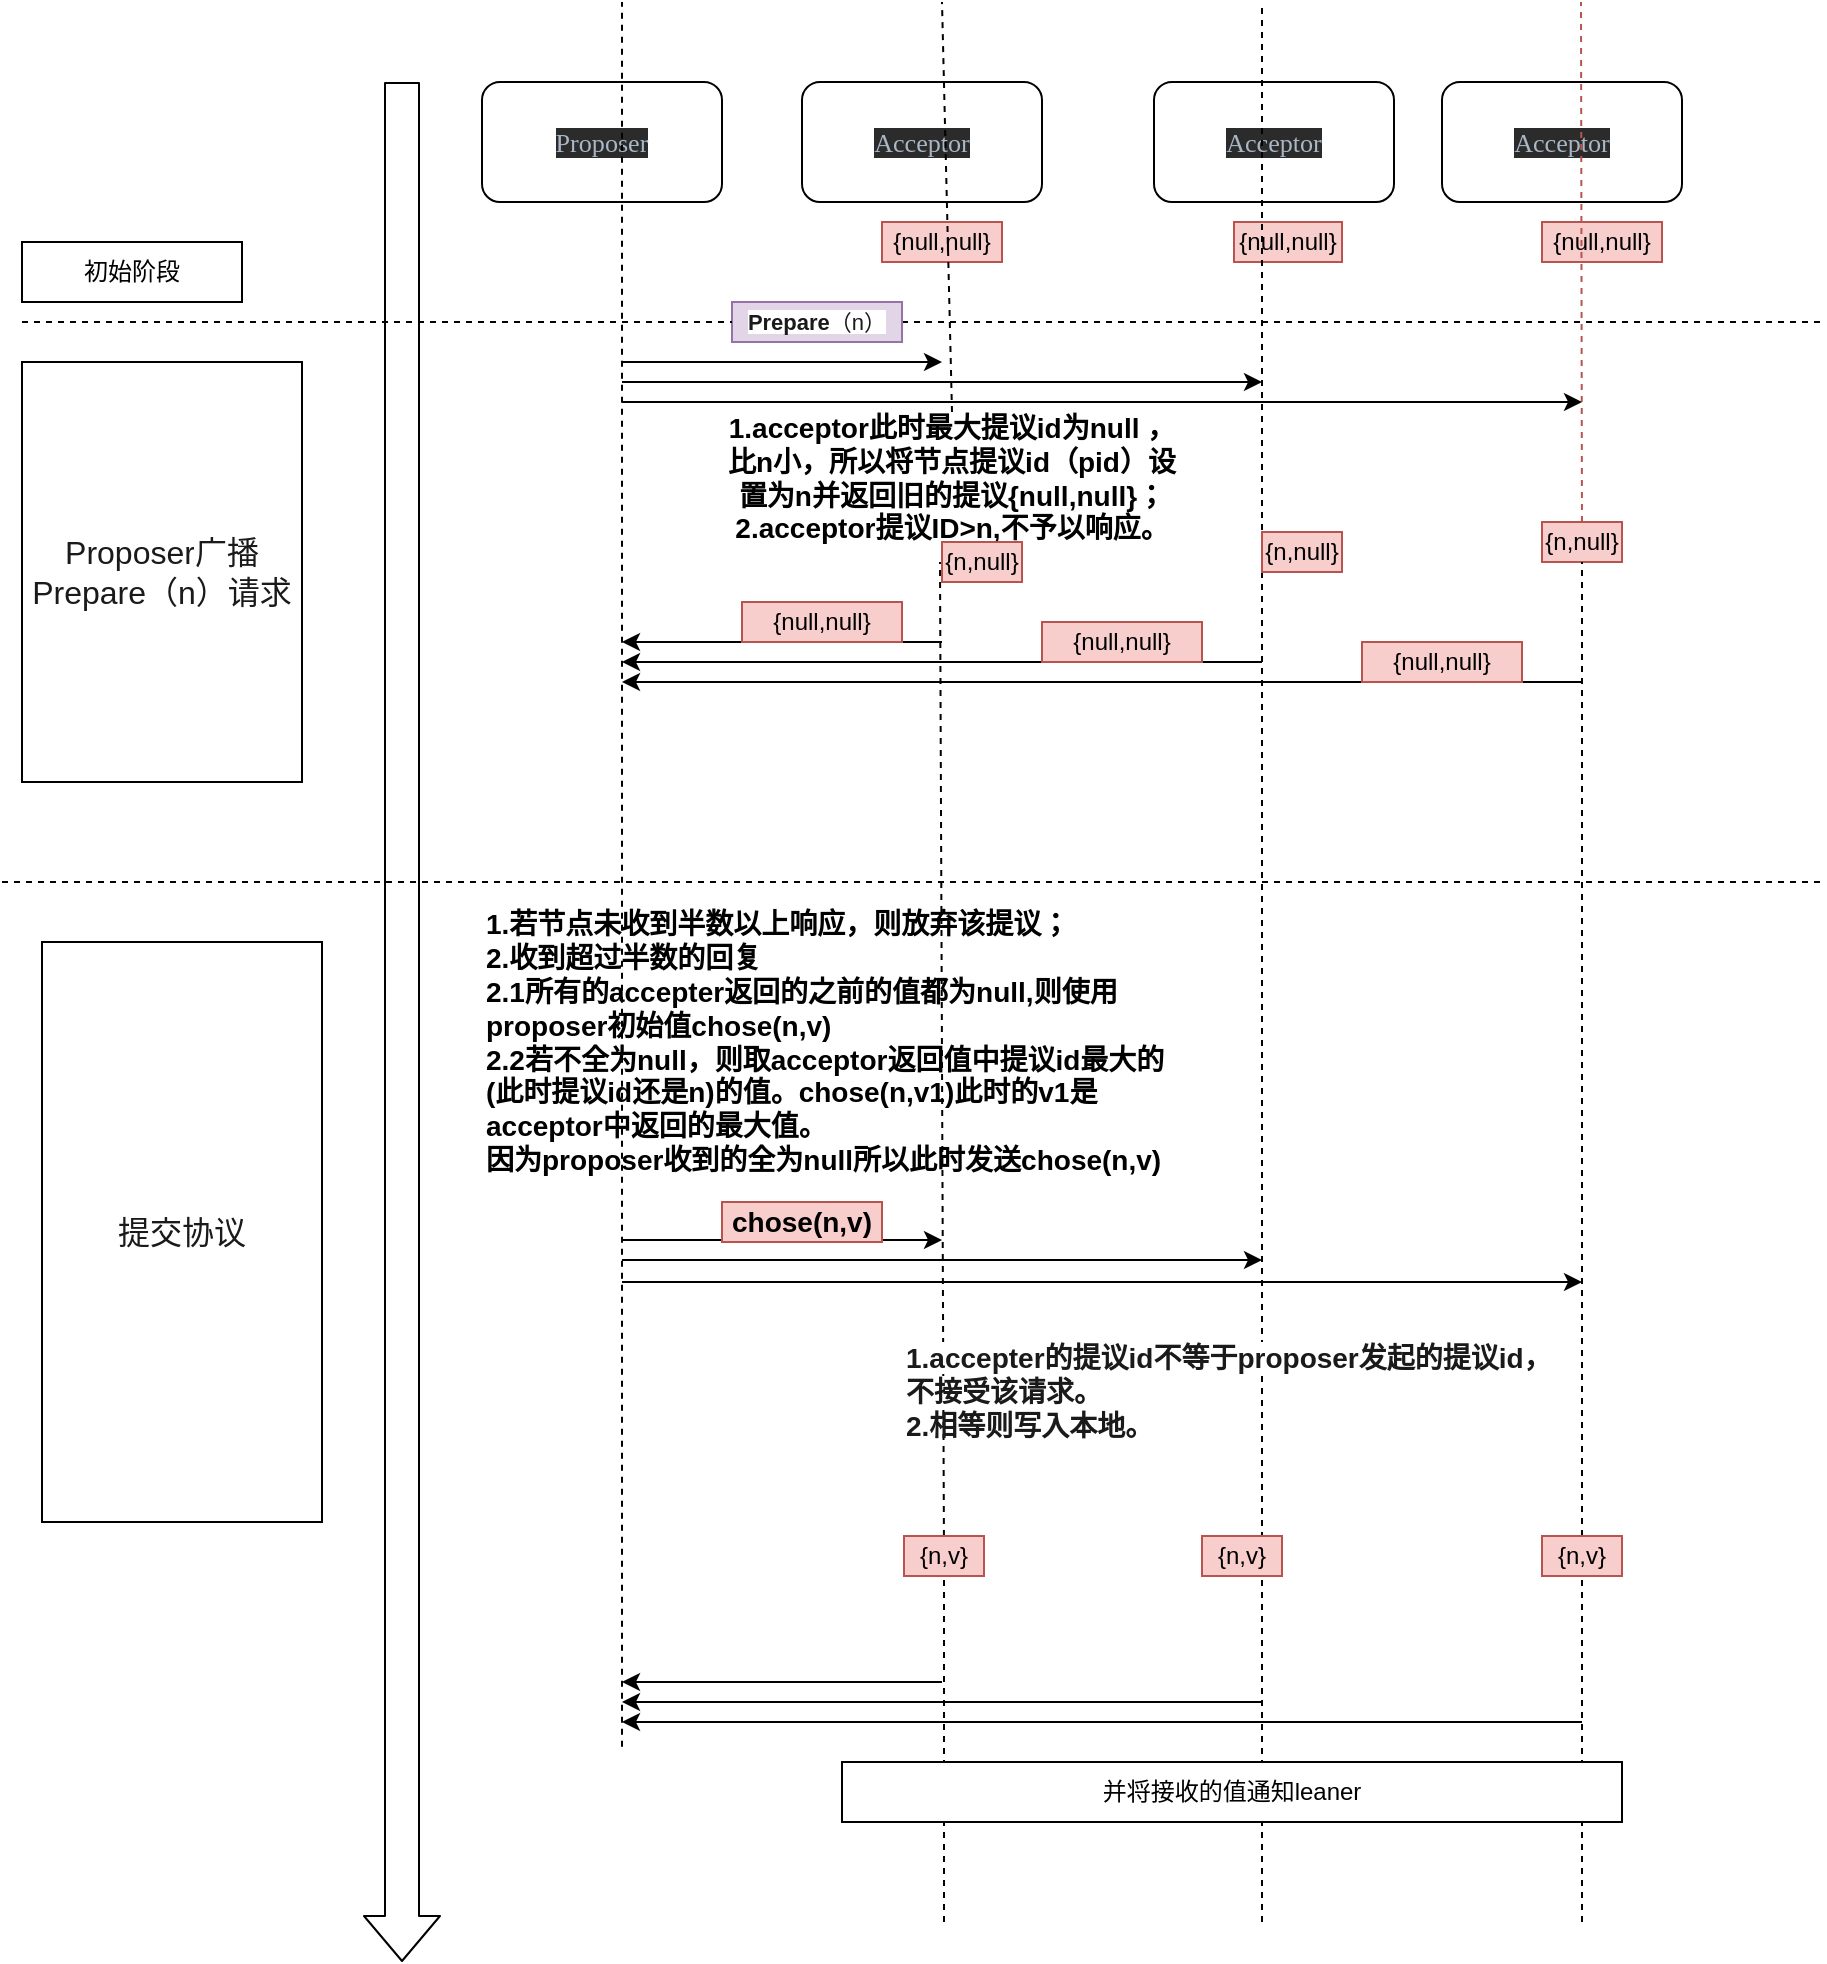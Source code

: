 <mxfile version="12.9.7" type="github">
  <diagram id="-iiCeYNtMU6fgaRHBpvb" name="Page-1">
    <mxGraphModel dx="1141" dy="615" grid="1" gridSize="10" guides="1" tooltips="1" connect="1" arrows="1" fold="1" page="1" pageScale="1" pageWidth="1169" pageHeight="1654" math="0" shadow="0">
      <root>
        <mxCell id="0" />
        <mxCell id="1" parent="0" />
        <mxCell id="RpWfjzz3jhVVTWJDjWZ9-1" value="&lt;pre style=&quot;background-color: #2b2b2b ; color: #a9b7c6 ; font-family: &amp;#34;consolas&amp;#34; ; font-size: 9.8pt&quot;&gt;Proposer&lt;/pre&gt;" style="rounded=1;whiteSpace=wrap;html=1;" parent="1" vertex="1">
          <mxGeometry x="250" y="80" width="120" height="60" as="geometry" />
        </mxCell>
        <mxCell id="RpWfjzz3jhVVTWJDjWZ9-6" value="&lt;pre style=&quot;background-color: #2b2b2b ; color: #a9b7c6 ; font-family: &amp;#34;consolas&amp;#34; ; font-size: 9.8pt&quot;&gt;&lt;pre style=&quot;font-family: &amp;#34;consolas&amp;#34; ; font-size: 9.8pt&quot;&gt;Acceptor&lt;/pre&gt;&lt;/pre&gt;" style="rounded=1;whiteSpace=wrap;html=1;" parent="1" vertex="1">
          <mxGeometry x="410" y="80" width="120" height="60" as="geometry" />
        </mxCell>
        <mxCell id="RpWfjzz3jhVVTWJDjWZ9-7" value="&lt;pre style=&quot;background-color: #2b2b2b ; color: #a9b7c6 ; font-family: &amp;#34;consolas&amp;#34; ; font-size: 9.8pt&quot;&gt;&lt;pre style=&quot;font-family: &amp;#34;consolas&amp;#34; ; font-size: 9.8pt&quot;&gt;Acceptor&lt;/pre&gt;&lt;/pre&gt;" style="rounded=1;whiteSpace=wrap;html=1;" parent="1" vertex="1">
          <mxGeometry x="586" y="80" width="120" height="60" as="geometry" />
        </mxCell>
        <mxCell id="RpWfjzz3jhVVTWJDjWZ9-8" value="" style="shape=flexArrow;endArrow=classic;html=1;width=17;endSize=7.17;" parent="1" edge="1">
          <mxGeometry width="50" height="50" relative="1" as="geometry">
            <mxPoint x="210" y="80" as="sourcePoint" />
            <mxPoint x="210" y="1020" as="targetPoint" />
          </mxGeometry>
        </mxCell>
        <mxCell id="RpWfjzz3jhVVTWJDjWZ9-9" value="" style="endArrow=none;dashed=1;html=1;" parent="1" source="RpWfjzz3jhVVTWJDjWZ9-34" edge="1">
          <mxGeometry width="50" height="50" relative="1" as="geometry">
            <mxPoint x="20" y="200" as="sourcePoint" />
            <mxPoint x="920" y="200" as="targetPoint" />
          </mxGeometry>
        </mxCell>
        <mxCell id="RpWfjzz3jhVVTWJDjWZ9-10" value="&lt;pre style=&quot;background-color: #2b2b2b ; color: #a9b7c6 ; font-family: &amp;#34;consolas&amp;#34; ; font-size: 9.8pt&quot;&gt;&lt;pre style=&quot;font-family: &amp;#34;consolas&amp;#34; ; font-size: 9.8pt&quot;&gt;Acceptor&lt;/pre&gt;&lt;/pre&gt;" style="rounded=1;whiteSpace=wrap;html=1;" parent="1" vertex="1">
          <mxGeometry x="730" y="80" width="120" height="60" as="geometry" />
        </mxCell>
        <mxCell id="RpWfjzz3jhVVTWJDjWZ9-12" value="初始阶段" style="rounded=0;whiteSpace=wrap;html=1;" parent="1" vertex="1">
          <mxGeometry x="20" y="160" width="110" height="30" as="geometry" />
        </mxCell>
        <mxCell id="RpWfjzz3jhVVTWJDjWZ9-13" value="{null,null}" style="text;html=1;strokeColor=#b85450;fillColor=#f8cecc;align=center;verticalAlign=middle;whiteSpace=wrap;rounded=0;" parent="1" vertex="1">
          <mxGeometry x="450" y="150" width="60" height="20" as="geometry" />
        </mxCell>
        <mxCell id="RpWfjzz3jhVVTWJDjWZ9-15" value="{null,null}" style="text;html=1;strokeColor=#b85450;fillColor=#f8cecc;align=center;verticalAlign=middle;whiteSpace=wrap;rounded=0;" parent="1" vertex="1">
          <mxGeometry x="626" y="150" width="54" height="20" as="geometry" />
        </mxCell>
        <mxCell id="RpWfjzz3jhVVTWJDjWZ9-16" value="{null,null}" style="text;html=1;strokeColor=#b85450;fillColor=#f8cecc;align=center;verticalAlign=middle;whiteSpace=wrap;rounded=0;" parent="1" vertex="1">
          <mxGeometry x="780" y="150" width="60" height="20" as="geometry" />
        </mxCell>
        <mxCell id="RpWfjzz3jhVVTWJDjWZ9-18" value="&lt;span style=&quot;color: rgb(26 , 26 , 26) ; font-family: , &amp;#34;blinkmacsystemfont&amp;#34; , &amp;#34;helvetica neue&amp;#34; , &amp;#34;pingfang sc&amp;#34; , &amp;#34;microsoft yahei&amp;#34; , &amp;#34;source han sans sc&amp;#34; , &amp;#34;noto sans cjk sc&amp;#34; , &amp;#34;wenquanyi micro hei&amp;#34; , sans-serif ; font-size: medium ; text-align: left ; background-color: rgb(255 , 255 , 255)&quot;&gt;Proposer&lt;/span&gt;&lt;span style=&quot;color: rgb(26 , 26 , 26) ; font-family: , &amp;#34;blinkmacsystemfont&amp;#34; , &amp;#34;helvetica neue&amp;#34; , &amp;#34;pingfang sc&amp;#34; , &amp;#34;microsoft yahei&amp;#34; , &amp;#34;source han sans sc&amp;#34; , &amp;#34;noto sans cjk sc&amp;#34; , &amp;#34;wenquanyi micro hei&amp;#34; , sans-serif ; font-size: medium ; text-align: left ; background-color: rgb(255 , 255 , 255)&quot;&gt;广播Prepare（n）请求&lt;/span&gt;" style="rounded=0;whiteSpace=wrap;html=1;" parent="1" vertex="1">
          <mxGeometry x="20" y="220" width="140" height="210" as="geometry" />
        </mxCell>
        <mxCell id="RpWfjzz3jhVVTWJDjWZ9-19" value="" style="endArrow=none;dashed=1;html=1;" parent="1" edge="1">
          <mxGeometry width="50" height="50" relative="1" as="geometry">
            <mxPoint x="320" y="912.4" as="sourcePoint" />
            <mxPoint x="320" y="40" as="targetPoint" />
          </mxGeometry>
        </mxCell>
        <mxCell id="RpWfjzz3jhVVTWJDjWZ9-20" value="" style="endArrow=none;dashed=1;html=1;exitX=0.5;exitY=0;exitDx=0;exitDy=0;" parent="1" source="RpWfjzz3jhVVTWJDjWZ9-26" edge="1">
          <mxGeometry width="50" height="50" relative="1" as="geometry">
            <mxPoint x="480" y="912.4" as="sourcePoint" />
            <mxPoint x="480" y="40" as="targetPoint" />
          </mxGeometry>
        </mxCell>
        <mxCell id="RpWfjzz3jhVVTWJDjWZ9-21" value="" style="endArrow=none;dashed=1;html=1;" parent="1" edge="1">
          <mxGeometry width="50" height="50" relative="1" as="geometry">
            <mxPoint x="640" y="1000" as="sourcePoint" />
            <mxPoint x="640" y="40" as="targetPoint" />
          </mxGeometry>
        </mxCell>
        <mxCell id="RpWfjzz3jhVVTWJDjWZ9-22" value="" style="endArrow=none;dashed=1;html=1;fillColor=#f8cecc;strokeColor=#b85450;" parent="1" source="RpWfjzz3jhVVTWJDjWZ9-31" edge="1">
          <mxGeometry width="50" height="50" relative="1" as="geometry">
            <mxPoint x="799.5" y="912.4" as="sourcePoint" />
            <mxPoint x="799.5" y="40" as="targetPoint" />
          </mxGeometry>
        </mxCell>
        <mxCell id="RpWfjzz3jhVVTWJDjWZ9-23" value="" style="endArrow=classic;html=1;" parent="1" edge="1">
          <mxGeometry width="50" height="50" relative="1" as="geometry">
            <mxPoint x="320" y="220" as="sourcePoint" />
            <mxPoint x="480" y="220" as="targetPoint" />
          </mxGeometry>
        </mxCell>
        <mxCell id="RpWfjzz3jhVVTWJDjWZ9-24" value="" style="endArrow=classic;html=1;" parent="1" edge="1">
          <mxGeometry width="50" height="50" relative="1" as="geometry">
            <mxPoint x="320" y="230" as="sourcePoint" />
            <mxPoint x="640" y="230" as="targetPoint" />
          </mxGeometry>
        </mxCell>
        <mxCell id="RpWfjzz3jhVVTWJDjWZ9-25" value="" style="endArrow=classic;html=1;" parent="1" edge="1">
          <mxGeometry width="50" height="50" relative="1" as="geometry">
            <mxPoint x="320" y="240" as="sourcePoint" />
            <mxPoint x="800" y="240" as="targetPoint" />
          </mxGeometry>
        </mxCell>
        <mxCell id="RpWfjzz3jhVVTWJDjWZ9-26" value="&lt;b&gt;&lt;font style=&quot;font-size: 14px&quot;&gt;1.acceptor此时最大提议id为null ，比n小，所以将节点提议id（pid）设置为n并返回旧的提议{null,null}；&lt;br&gt;2.acceptor提议ID&amp;gt;n,不予以响应。&lt;/font&gt;&lt;/b&gt;" style="text;html=1;strokeColor=none;fillColor=none;align=center;verticalAlign=middle;whiteSpace=wrap;rounded=0;" parent="1" vertex="1">
          <mxGeometry x="370" y="245" width="230" height="65" as="geometry" />
        </mxCell>
        <mxCell id="RpWfjzz3jhVVTWJDjWZ9-28" value="" style="endArrow=none;dashed=1;html=1;" parent="1" source="zCkBBn80BIB9SUqrNCb9-8" edge="1">
          <mxGeometry width="50" height="50" relative="1" as="geometry">
            <mxPoint x="479" y="912.4" as="sourcePoint" />
            <mxPoint x="479" y="320" as="targetPoint" />
          </mxGeometry>
        </mxCell>
        <mxCell id="RpWfjzz3jhVVTWJDjWZ9-29" value="{n,null}" style="text;html=1;strokeColor=#b85450;fillColor=#f8cecc;align=center;verticalAlign=middle;whiteSpace=wrap;rounded=0;" parent="1" vertex="1">
          <mxGeometry x="480" y="310" width="40" height="20" as="geometry" />
        </mxCell>
        <mxCell id="RpWfjzz3jhVVTWJDjWZ9-30" value="{n,null}" style="text;html=1;strokeColor=#b85450;fillColor=#f8cecc;align=center;verticalAlign=middle;whiteSpace=wrap;rounded=0;" parent="1" vertex="1">
          <mxGeometry x="640" y="305" width="40" height="20" as="geometry" />
        </mxCell>
        <mxCell id="RpWfjzz3jhVVTWJDjWZ9-31" value="{n,null}" style="text;html=1;strokeColor=#b85450;fillColor=#f8cecc;align=center;verticalAlign=middle;whiteSpace=wrap;rounded=0;" parent="1" vertex="1">
          <mxGeometry x="780" y="300" width="40" height="20" as="geometry" />
        </mxCell>
        <mxCell id="RpWfjzz3jhVVTWJDjWZ9-32" value="" style="endArrow=none;dashed=1;html=1;" parent="1" source="zCkBBn80BIB9SUqrNCb9-11" target="RpWfjzz3jhVVTWJDjWZ9-31" edge="1">
          <mxGeometry width="50" height="50" relative="1" as="geometry">
            <mxPoint x="799.5" y="912.4" as="sourcePoint" />
            <mxPoint x="799.5" y="40" as="targetPoint" />
          </mxGeometry>
        </mxCell>
        <mxCell id="RpWfjzz3jhVVTWJDjWZ9-34" value="&lt;span style=&quot;color: rgb(26 , 26 , 26) ; text-align: left ; background-color: rgb(255 , 255 , 255) ; font-size: 11px&quot;&gt;&lt;b&gt;Prepare&lt;/b&gt;（n）&lt;/span&gt;" style="text;html=1;strokeColor=#9673a6;fillColor=#e1d5e7;align=center;verticalAlign=middle;whiteSpace=wrap;rounded=0;" parent="1" vertex="1">
          <mxGeometry x="375" y="190" width="85" height="20" as="geometry" />
        </mxCell>
        <mxCell id="RpWfjzz3jhVVTWJDjWZ9-35" value="" style="endArrow=none;dashed=1;html=1;" parent="1" target="RpWfjzz3jhVVTWJDjWZ9-34" edge="1">
          <mxGeometry width="50" height="50" relative="1" as="geometry">
            <mxPoint x="20" y="200" as="sourcePoint" />
            <mxPoint x="920" y="200" as="targetPoint" />
          </mxGeometry>
        </mxCell>
        <mxCell id="RpWfjzz3jhVVTWJDjWZ9-36" value="" style="endArrow=classic;html=1;" parent="1" edge="1">
          <mxGeometry width="50" height="50" relative="1" as="geometry">
            <mxPoint x="480" y="360" as="sourcePoint" />
            <mxPoint x="320" y="360" as="targetPoint" />
          </mxGeometry>
        </mxCell>
        <mxCell id="RpWfjzz3jhVVTWJDjWZ9-37" value="" style="endArrow=classic;html=1;" parent="1" edge="1">
          <mxGeometry width="50" height="50" relative="1" as="geometry">
            <mxPoint x="640" y="370" as="sourcePoint" />
            <mxPoint x="320" y="370" as="targetPoint" />
          </mxGeometry>
        </mxCell>
        <mxCell id="RpWfjzz3jhVVTWJDjWZ9-38" value="" style="endArrow=classic;html=1;" parent="1" edge="1">
          <mxGeometry width="50" height="50" relative="1" as="geometry">
            <mxPoint x="800" y="380" as="sourcePoint" />
            <mxPoint x="320" y="380" as="targetPoint" />
          </mxGeometry>
        </mxCell>
        <mxCell id="RpWfjzz3jhVVTWJDjWZ9-39" value="{null,null}" style="text;html=1;strokeColor=#b85450;fillColor=#f8cecc;align=center;verticalAlign=middle;whiteSpace=wrap;rounded=0;" parent="1" vertex="1">
          <mxGeometry x="380" y="340" width="80" height="20" as="geometry" />
        </mxCell>
        <mxCell id="RpWfjzz3jhVVTWJDjWZ9-41" value="{null,null}" style="text;html=1;strokeColor=#b85450;fillColor=#f8cecc;align=center;verticalAlign=middle;whiteSpace=wrap;rounded=0;" parent="1" vertex="1">
          <mxGeometry x="530" y="350" width="80" height="20" as="geometry" />
        </mxCell>
        <mxCell id="RpWfjzz3jhVVTWJDjWZ9-42" value="{null,null}" style="text;html=1;strokeColor=#b85450;fillColor=#f8cecc;align=center;verticalAlign=middle;whiteSpace=wrap;rounded=0;" parent="1" vertex="1">
          <mxGeometry x="690" y="360" width="80" height="20" as="geometry" />
        </mxCell>
        <mxCell id="RpWfjzz3jhVVTWJDjWZ9-43" value="" style="endArrow=none;dashed=1;html=1;" parent="1" edge="1">
          <mxGeometry width="50" height="50" relative="1" as="geometry">
            <mxPoint x="10" y="480" as="sourcePoint" />
            <mxPoint x="920" y="480" as="targetPoint" />
          </mxGeometry>
        </mxCell>
        <mxCell id="RpWfjzz3jhVVTWJDjWZ9-44" value="&lt;div style=&quot;text-align: left&quot;&gt;&lt;font color=&quot;#1a1a1a&quot; size=&quot;3&quot;&gt;&lt;span style=&quot;background-color: rgb(255 , 255 , 255)&quot;&gt;提交协议&lt;/span&gt;&lt;/font&gt;&lt;/div&gt;" style="rounded=0;whiteSpace=wrap;html=1;" parent="1" vertex="1">
          <mxGeometry x="30" y="510" width="140" height="290" as="geometry" />
        </mxCell>
        <mxCell id="RpWfjzz3jhVVTWJDjWZ9-45" value="&lt;b&gt;&lt;font style=&quot;font-size: 14px&quot;&gt;1.若节点未收到半数以上响应，则放弃该提议；&lt;br&gt;&lt;div&gt;&lt;b style=&quot;font-size: 12px&quot;&gt;&lt;font style=&quot;font-size: 14px&quot;&gt;2.收到超过半数的回复&lt;/font&gt;&lt;/b&gt;&lt;/div&gt;&lt;div&gt;&lt;b style=&quot;font-size: 12px&quot;&gt;&lt;font style=&quot;font-size: 14px&quot;&gt;2.1所有的accepter返回的之前的值都为null,则使用proposer初始值chose(n,v)&lt;/font&gt;&lt;/b&gt;&lt;/div&gt;&lt;div&gt;&lt;b style=&quot;font-size: 12px&quot;&gt;&lt;font style=&quot;font-size: 14px&quot;&gt;2.2若不全为null，则取acceptor返回值中提议id最大的(此时提议id还是n)的值。chose(n,v1)此时的v1是acceptor中返回的最大值。&lt;/font&gt;&lt;/b&gt;&lt;/div&gt;&lt;div&gt;因为proposer收到的全为null所以此时发送chose(n,v)&lt;/div&gt;&lt;/font&gt;&lt;/b&gt;" style="text;html=1;strokeColor=none;fillColor=none;align=left;verticalAlign=middle;whiteSpace=wrap;rounded=0;" parent="1" vertex="1">
          <mxGeometry x="250" y="480" width="350" height="160" as="geometry" />
        </mxCell>
        <mxCell id="zCkBBn80BIB9SUqrNCb9-2" value="" style="endArrow=classic;html=1;" parent="1" edge="1">
          <mxGeometry width="50" height="50" relative="1" as="geometry">
            <mxPoint x="320" y="659" as="sourcePoint" />
            <mxPoint x="480" y="659" as="targetPoint" />
          </mxGeometry>
        </mxCell>
        <mxCell id="zCkBBn80BIB9SUqrNCb9-3" value="" style="endArrow=classic;html=1;" parent="1" edge="1">
          <mxGeometry width="50" height="50" relative="1" as="geometry">
            <mxPoint x="320" y="669" as="sourcePoint" />
            <mxPoint x="640" y="669" as="targetPoint" />
          </mxGeometry>
        </mxCell>
        <mxCell id="zCkBBn80BIB9SUqrNCb9-4" value="" style="endArrow=classic;html=1;" parent="1" edge="1">
          <mxGeometry width="50" height="50" relative="1" as="geometry">
            <mxPoint x="320" y="680" as="sourcePoint" />
            <mxPoint x="800" y="680" as="targetPoint" />
          </mxGeometry>
        </mxCell>
        <mxCell id="zCkBBn80BIB9SUqrNCb9-5" value="&lt;b style=&quot;text-align: left&quot;&gt;&lt;font style=&quot;font-size: 14px&quot;&gt;chose(n,v)&lt;/font&gt;&lt;/b&gt;" style="text;html=1;strokeColor=#b85450;fillColor=#f8cecc;align=center;verticalAlign=middle;whiteSpace=wrap;rounded=0;" parent="1" vertex="1">
          <mxGeometry x="370" y="640" width="80" height="20" as="geometry" />
        </mxCell>
        <mxCell id="zCkBBn80BIB9SUqrNCb9-6" value="&lt;span style=&quot;color: rgb(26 , 26 , 26) ; font-size: 14px ; background-color: rgb(255 , 255 , 255)&quot;&gt;&lt;b&gt;1.accepter的提议id不等于proposer发起的提议id，不接受该请求。&lt;br&gt;&lt;div&gt;&lt;b&gt;2.相等则写入本地。&lt;/b&gt;&lt;/div&gt;&lt;/b&gt;&lt;/span&gt;" style="text;html=1;strokeColor=none;fillColor=none;align=left;verticalAlign=middle;whiteSpace=wrap;rounded=0;" parent="1" vertex="1">
          <mxGeometry x="460" y="700" width="325" height="70" as="geometry" />
        </mxCell>
        <mxCell id="zCkBBn80BIB9SUqrNCb9-8" value="{n,v}" style="text;html=1;strokeColor=#b85450;fillColor=#f8cecc;align=center;verticalAlign=middle;whiteSpace=wrap;rounded=0;" parent="1" vertex="1">
          <mxGeometry x="461" y="807" width="40" height="20" as="geometry" />
        </mxCell>
        <mxCell id="zCkBBn80BIB9SUqrNCb9-9" value="" style="endArrow=none;dashed=1;html=1;" parent="1" target="zCkBBn80BIB9SUqrNCb9-8" edge="1">
          <mxGeometry width="50" height="50" relative="1" as="geometry">
            <mxPoint x="481" y="1000" as="sourcePoint" />
            <mxPoint x="479" y="320" as="targetPoint" />
          </mxGeometry>
        </mxCell>
        <mxCell id="zCkBBn80BIB9SUqrNCb9-10" value="{n,v}" style="text;html=1;strokeColor=#b85450;fillColor=#f8cecc;align=center;verticalAlign=middle;whiteSpace=wrap;rounded=0;" parent="1" vertex="1">
          <mxGeometry x="610" y="807" width="40" height="20" as="geometry" />
        </mxCell>
        <mxCell id="zCkBBn80BIB9SUqrNCb9-11" value="{n,v}" style="text;html=1;strokeColor=#b85450;fillColor=#f8cecc;align=center;verticalAlign=middle;whiteSpace=wrap;rounded=0;" parent="1" vertex="1">
          <mxGeometry x="780" y="807" width="40" height="20" as="geometry" />
        </mxCell>
        <mxCell id="zCkBBn80BIB9SUqrNCb9-12" value="" style="endArrow=none;dashed=1;html=1;" parent="1" target="zCkBBn80BIB9SUqrNCb9-11" edge="1">
          <mxGeometry width="50" height="50" relative="1" as="geometry">
            <mxPoint x="800" y="1000" as="sourcePoint" />
            <mxPoint x="799.992" y="320" as="targetPoint" />
          </mxGeometry>
        </mxCell>
        <mxCell id="zCkBBn80BIB9SUqrNCb9-13" value="" style="endArrow=classic;html=1;" parent="1" edge="1">
          <mxGeometry width="50" height="50" relative="1" as="geometry">
            <mxPoint x="480" y="880" as="sourcePoint" />
            <mxPoint x="320" y="880" as="targetPoint" />
          </mxGeometry>
        </mxCell>
        <mxCell id="zCkBBn80BIB9SUqrNCb9-14" value="" style="endArrow=classic;html=1;" parent="1" edge="1">
          <mxGeometry width="50" height="50" relative="1" as="geometry">
            <mxPoint x="640" y="890" as="sourcePoint" />
            <mxPoint x="320" y="890" as="targetPoint" />
          </mxGeometry>
        </mxCell>
        <mxCell id="zCkBBn80BIB9SUqrNCb9-15" value="" style="endArrow=classic;html=1;" parent="1" edge="1">
          <mxGeometry width="50" height="50" relative="1" as="geometry">
            <mxPoint x="800" y="900" as="sourcePoint" />
            <mxPoint x="320" y="900" as="targetPoint" />
          </mxGeometry>
        </mxCell>
        <mxCell id="a0NlPNR8hvmsmHynRYcv-1" value="并将接收的值通知leaner" style="rounded=0;whiteSpace=wrap;html=1;" vertex="1" parent="1">
          <mxGeometry x="430" y="920" width="390" height="30" as="geometry" />
        </mxCell>
      </root>
    </mxGraphModel>
  </diagram>
</mxfile>
